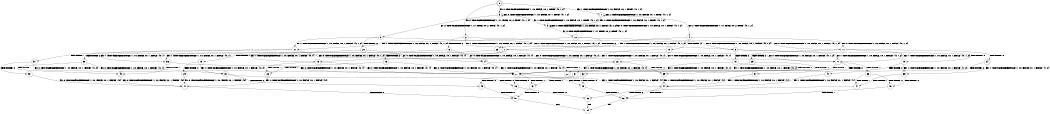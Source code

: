 digraph BCG {
size = "7, 10.5";
center = TRUE;
node [shape = circle];
0 [peripheries = 2];
0 -> 1 [label = "EX !1 !ATOMIC_EXCH_BRANCH (1, +0, FALSE, +0, 1, TRUE) !{0, 1, 2}"];
0 -> 2 [label = "EX !2 !ATOMIC_EXCH_BRANCH (1, +1, TRUE, +0, 2, TRUE) !{0, 1, 2}"];
0 -> 3 [label = "EX !0 !ATOMIC_EXCH_BRANCH (1, +0, FALSE, +0, 1, TRUE) !{0, 1, 2}"];
1 -> 4 [label = "EX !2 !ATOMIC_EXCH_BRANCH (1, +1, TRUE, +0, 2, TRUE) !{0, 1, 2}"];
1 -> 5 [label = "EX !0 !ATOMIC_EXCH_BRANCH (1, +0, FALSE, +0, 1, TRUE) !{0, 1, 2}"];
1 -> 1 [label = "EX !1 !ATOMIC_EXCH_BRANCH (1, +0, FALSE, +0, 1, TRUE) !{0, 1, 2}"];
2 -> 6 [label = "TERMINATE !2"];
2 -> 7 [label = "EX !1 !ATOMIC_EXCH_BRANCH (1, +0, FALSE, +0, 1, FALSE) !{0, 1, 2}"];
2 -> 8 [label = "EX !0 !ATOMIC_EXCH_BRANCH (1, +0, FALSE, +0, 1, FALSE) !{0, 1, 2}"];
3 -> 5 [label = "EX !1 !ATOMIC_EXCH_BRANCH (1, +0, FALSE, +0, 1, TRUE) !{0, 1, 2}"];
3 -> 9 [label = "EX !2 !ATOMIC_EXCH_BRANCH (1, +1, TRUE, +0, 2, TRUE) !{0, 1, 2}"];
3 -> 3 [label = "EX !0 !ATOMIC_EXCH_BRANCH (1, +0, FALSE, +0, 1, TRUE) !{0, 1, 2}"];
4 -> 10 [label = "TERMINATE !2"];
4 -> 11 [label = "EX !0 !ATOMIC_EXCH_BRANCH (1, +0, FALSE, +0, 1, FALSE) !{0, 1, 2}"];
4 -> 7 [label = "EX !1 !ATOMIC_EXCH_BRANCH (1, +0, FALSE, +0, 1, FALSE) !{0, 1, 2}"];
5 -> 12 [label = "EX !2 !ATOMIC_EXCH_BRANCH (1, +1, TRUE, +0, 2, TRUE) !{0, 1, 2}"];
5 -> 5 [label = "EX !1 !ATOMIC_EXCH_BRANCH (1, +0, FALSE, +0, 1, TRUE) !{0, 1, 2}"];
5 -> 5 [label = "EX !0 !ATOMIC_EXCH_BRANCH (1, +0, FALSE, +0, 1, TRUE) !{0, 1, 2}"];
6 -> 13 [label = "EX !1 !ATOMIC_EXCH_BRANCH (1, +0, FALSE, +0, 1, FALSE) !{0, 1}"];
6 -> 14 [label = "EX !0 !ATOMIC_EXCH_BRANCH (1, +0, FALSE, +0, 1, FALSE) !{0, 1}"];
7 -> 15 [label = "TERMINATE !1"];
7 -> 16 [label = "TERMINATE !2"];
7 -> 17 [label = "EX !0 !ATOMIC_EXCH_BRANCH (1, +0, FALSE, +0, 1, FALSE) !{0, 1, 2}"];
8 -> 18 [label = "TERMINATE !2"];
8 -> 19 [label = "TERMINATE !0"];
8 -> 17 [label = "EX !1 !ATOMIC_EXCH_BRANCH (1, +0, FALSE, +0, 1, FALSE) !{0, 1, 2}"];
9 -> 20 [label = "TERMINATE !2"];
9 -> 21 [label = "EX !1 !ATOMIC_EXCH_BRANCH (1, +0, FALSE, +0, 1, FALSE) !{0, 1, 2}"];
9 -> 8 [label = "EX !0 !ATOMIC_EXCH_BRANCH (1, +0, FALSE, +0, 1, FALSE) !{0, 1, 2}"];
10 -> 22 [label = "EX !0 !ATOMIC_EXCH_BRANCH (1, +0, FALSE, +0, 1, FALSE) !{0, 1}"];
10 -> 13 [label = "EX !1 !ATOMIC_EXCH_BRANCH (1, +0, FALSE, +0, 1, FALSE) !{0, 1}"];
11 -> 23 [label = "TERMINATE !2"];
11 -> 24 [label = "TERMINATE !0"];
11 -> 17 [label = "EX !1 !ATOMIC_EXCH_BRANCH (1, +0, FALSE, +0, 1, FALSE) !{0, 1, 2}"];
12 -> 25 [label = "TERMINATE !2"];
12 -> 21 [label = "EX !1 !ATOMIC_EXCH_BRANCH (1, +0, FALSE, +0, 1, FALSE) !{0, 1, 2}"];
12 -> 11 [label = "EX !0 !ATOMIC_EXCH_BRANCH (1, +0, FALSE, +0, 1, FALSE) !{0, 1, 2}"];
13 -> 26 [label = "TERMINATE !1"];
13 -> 27 [label = "EX !0 !ATOMIC_EXCH_BRANCH (1, +0, FALSE, +0, 1, FALSE) !{0, 1}"];
14 -> 28 [label = "TERMINATE !0"];
14 -> 27 [label = "EX !1 !ATOMIC_EXCH_BRANCH (1, +0, FALSE, +0, 1, FALSE) !{0, 1}"];
15 -> 29 [label = "TERMINATE !2"];
15 -> 30 [label = "EX !0 !ATOMIC_EXCH_BRANCH (1, +0, FALSE, +0, 1, FALSE) !{0, 2}"];
16 -> 26 [label = "TERMINATE !1"];
16 -> 27 [label = "EX !0 !ATOMIC_EXCH_BRANCH (1, +0, FALSE, +0, 1, FALSE) !{0, 1}"];
17 -> 31 [label = "TERMINATE !1"];
17 -> 32 [label = "TERMINATE !2"];
17 -> 33 [label = "TERMINATE !0"];
18 -> 28 [label = "TERMINATE !0"];
18 -> 27 [label = "EX !1 !ATOMIC_EXCH_BRANCH (1, +0, FALSE, +0, 1, FALSE) !{0, 1}"];
19 -> 34 [label = "TERMINATE !2"];
19 -> 35 [label = "EX !1 !ATOMIC_EXCH_BRANCH (1, +0, FALSE, +0, 1, FALSE) !{1, 2}"];
20 -> 36 [label = "EX !1 !ATOMIC_EXCH_BRANCH (1, +0, FALSE, +0, 1, FALSE) !{0, 1}"];
20 -> 14 [label = "EX !0 !ATOMIC_EXCH_BRANCH (1, +0, FALSE, +0, 1, FALSE) !{0, 1}"];
21 -> 37 [label = "TERMINATE !1"];
21 -> 38 [label = "TERMINATE !2"];
21 -> 17 [label = "EX !0 !ATOMIC_EXCH_BRANCH (1, +0, FALSE, +0, 1, FALSE) !{0, 1, 2}"];
22 -> 39 [label = "TERMINATE !0"];
22 -> 27 [label = "EX !1 !ATOMIC_EXCH_BRANCH (1, +0, FALSE, +0, 1, FALSE) !{0, 1}"];
23 -> 39 [label = "TERMINATE !0"];
23 -> 27 [label = "EX !1 !ATOMIC_EXCH_BRANCH (1, +0, FALSE, +0, 1, FALSE) !{0, 1}"];
24 -> 40 [label = "TERMINATE !2"];
24 -> 35 [label = "EX !1 !ATOMIC_EXCH_BRANCH (1, +0, FALSE, +0, 1, FALSE) !{1, 2}"];
25 -> 36 [label = "EX !1 !ATOMIC_EXCH_BRANCH (1, +0, FALSE, +0, 1, FALSE) !{0, 1}"];
25 -> 22 [label = "EX !0 !ATOMIC_EXCH_BRANCH (1, +0, FALSE, +0, 1, FALSE) !{0, 1}"];
26 -> 41 [label = "EX !0 !ATOMIC_EXCH_BRANCH (1, +0, FALSE, +0, 1, FALSE) !{0}"];
27 -> 42 [label = "TERMINATE !1"];
27 -> 43 [label = "TERMINATE !0"];
28 -> 44 [label = "EX !1 !ATOMIC_EXCH_BRANCH (1, +0, FALSE, +0, 1, FALSE) !{1}"];
29 -> 41 [label = "EX !0 !ATOMIC_EXCH_BRANCH (1, +0, FALSE, +0, 1, FALSE) !{0}"];
30 -> 45 [label = "TERMINATE !2"];
30 -> 46 [label = "TERMINATE !0"];
31 -> 45 [label = "TERMINATE !2"];
31 -> 46 [label = "TERMINATE !0"];
32 -> 42 [label = "TERMINATE !1"];
32 -> 43 [label = "TERMINATE !0"];
33 -> 47 [label = "TERMINATE !1"];
33 -> 48 [label = "TERMINATE !2"];
34 -> 44 [label = "EX !1 !ATOMIC_EXCH_BRANCH (1, +0, FALSE, +0, 1, FALSE) !{1}"];
35 -> 47 [label = "TERMINATE !1"];
35 -> 48 [label = "TERMINATE !2"];
36 -> 49 [label = "TERMINATE !1"];
36 -> 27 [label = "EX !0 !ATOMIC_EXCH_BRANCH (1, +0, FALSE, +0, 1, FALSE) !{0, 1}"];
37 -> 50 [label = "TERMINATE !2"];
37 -> 30 [label = "EX !0 !ATOMIC_EXCH_BRANCH (1, +0, FALSE, +0, 1, FALSE) !{0, 2}"];
38 -> 49 [label = "TERMINATE !1"];
38 -> 27 [label = "EX !0 !ATOMIC_EXCH_BRANCH (1, +0, FALSE, +0, 1, FALSE) !{0, 1}"];
39 -> 44 [label = "EX !1 !ATOMIC_EXCH_BRANCH (1, +0, FALSE, +0, 1, FALSE) !{1}"];
40 -> 44 [label = "EX !1 !ATOMIC_EXCH_BRANCH (1, +0, FALSE, +0, 1, FALSE) !{1}"];
41 -> 51 [label = "TERMINATE !0"];
42 -> 51 [label = "TERMINATE !0"];
43 -> 52 [label = "TERMINATE !1"];
44 -> 52 [label = "TERMINATE !1"];
45 -> 51 [label = "TERMINATE !0"];
46 -> 53 [label = "TERMINATE !2"];
47 -> 53 [label = "TERMINATE !2"];
48 -> 52 [label = "TERMINATE !1"];
49 -> 41 [label = "EX !0 !ATOMIC_EXCH_BRANCH (1, +0, FALSE, +0, 1, FALSE) !{0}"];
50 -> 41 [label = "EX !0 !ATOMIC_EXCH_BRANCH (1, +0, FALSE, +0, 1, FALSE) !{0}"];
51 -> 54 [label = "exit"];
52 -> 54 [label = "exit"];
53 -> 54 [label = "exit"];
}
